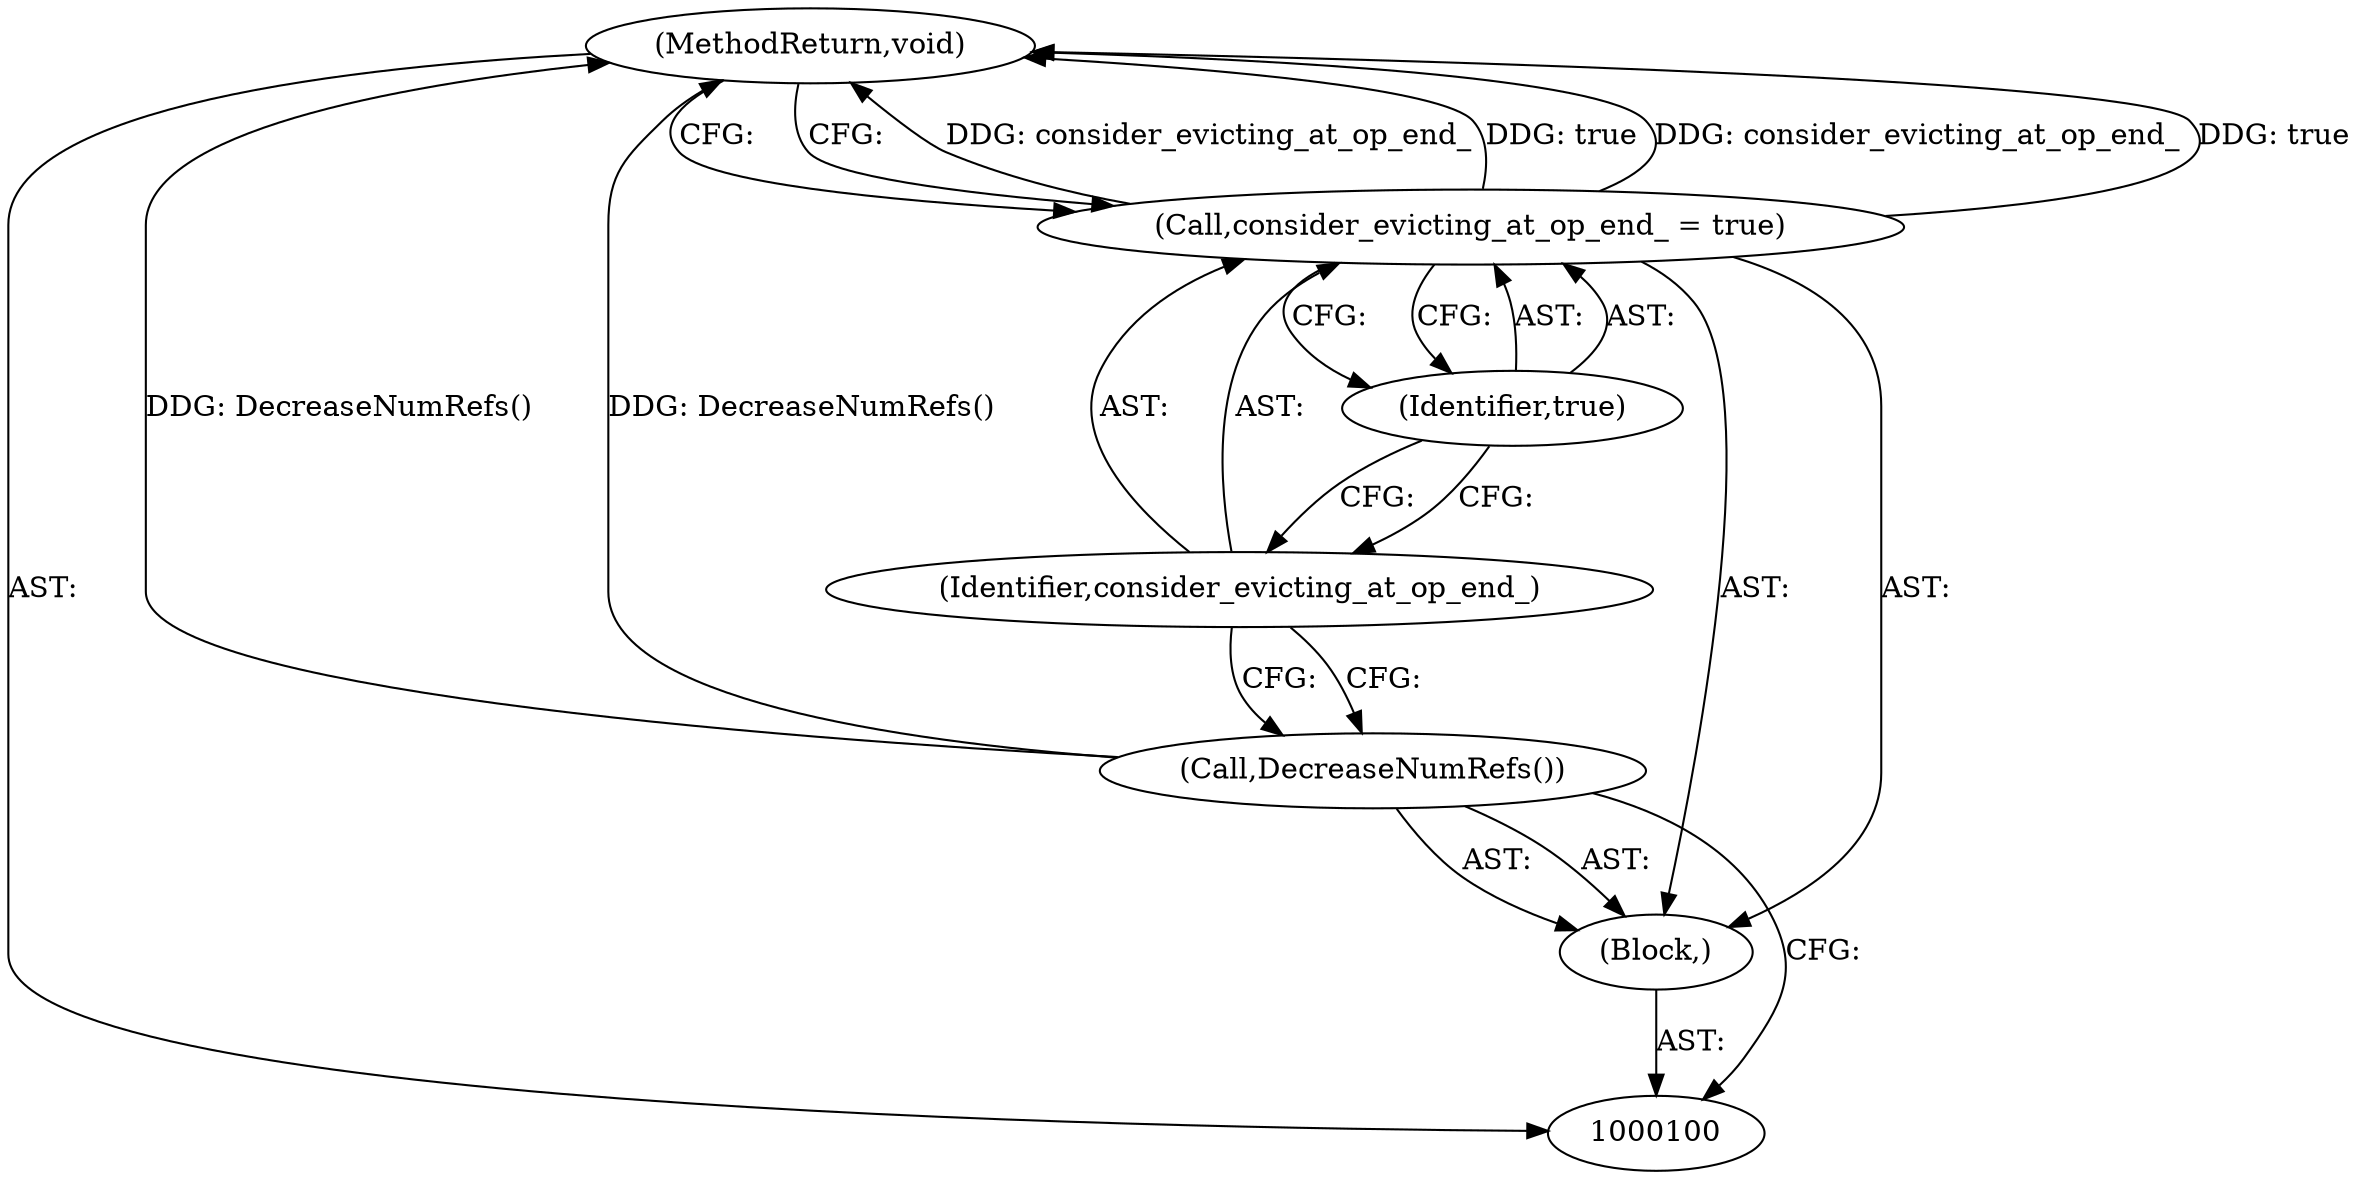 digraph "0_Chrome_df5b1e1f88e013bc96107cc52c4a4f33a8238444_1" {
"1000106" [label="(MethodReturn,void)"];
"1000101" [label="(Block,)"];
"1000102" [label="(Call,DecreaseNumRefs())"];
"1000103" [label="(Call,consider_evicting_at_op_end_ = true)"];
"1000104" [label="(Identifier,consider_evicting_at_op_end_)"];
"1000105" [label="(Identifier,true)"];
"1000106" -> "1000100"  [label="AST: "];
"1000106" -> "1000103"  [label="CFG: "];
"1000103" -> "1000106"  [label="DDG: consider_evicting_at_op_end_"];
"1000103" -> "1000106"  [label="DDG: true"];
"1000102" -> "1000106"  [label="DDG: DecreaseNumRefs()"];
"1000101" -> "1000100"  [label="AST: "];
"1000102" -> "1000101"  [label="AST: "];
"1000103" -> "1000101"  [label="AST: "];
"1000102" -> "1000101"  [label="AST: "];
"1000102" -> "1000100"  [label="CFG: "];
"1000104" -> "1000102"  [label="CFG: "];
"1000102" -> "1000106"  [label="DDG: DecreaseNumRefs()"];
"1000103" -> "1000101"  [label="AST: "];
"1000103" -> "1000105"  [label="CFG: "];
"1000104" -> "1000103"  [label="AST: "];
"1000105" -> "1000103"  [label="AST: "];
"1000106" -> "1000103"  [label="CFG: "];
"1000103" -> "1000106"  [label="DDG: consider_evicting_at_op_end_"];
"1000103" -> "1000106"  [label="DDG: true"];
"1000104" -> "1000103"  [label="AST: "];
"1000104" -> "1000102"  [label="CFG: "];
"1000105" -> "1000104"  [label="CFG: "];
"1000105" -> "1000103"  [label="AST: "];
"1000105" -> "1000104"  [label="CFG: "];
"1000103" -> "1000105"  [label="CFG: "];
}
